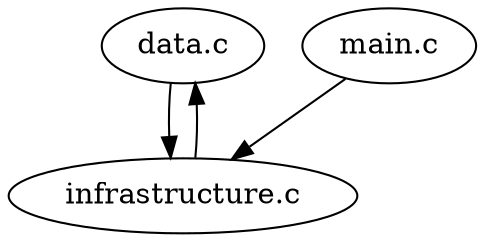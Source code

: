 digraph g {
   node0[label="data.c"]
   node1[label="infrastructure.c"]
   node2[label="main.c"]
   node0->node1
   node1->node0
   node2->node1
}